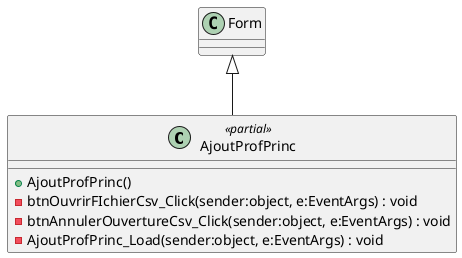 @startuml
class AjoutProfPrinc <<partial>> {
    + AjoutProfPrinc()
    - btnOuvrirFIchierCsv_Click(sender:object, e:EventArgs) : void
    - btnAnnulerOuvertureCsv_Click(sender:object, e:EventArgs) : void
    - AjoutProfPrinc_Load(sender:object, e:EventArgs) : void
}
Form <|-- AjoutProfPrinc
@enduml
